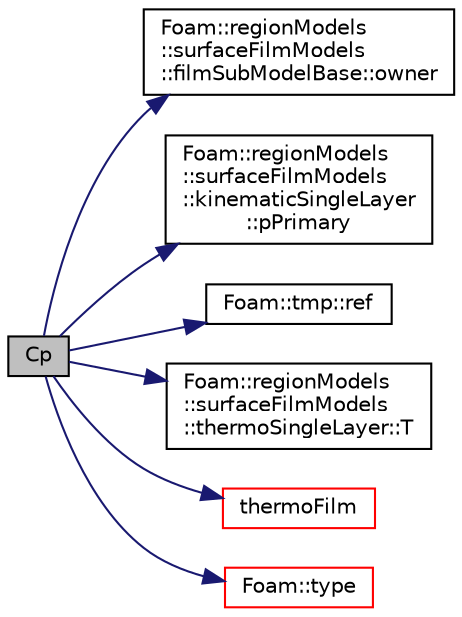 digraph "Cp"
{
  bgcolor="transparent";
  edge [fontname="Helvetica",fontsize="10",labelfontname="Helvetica",labelfontsize="10"];
  node [fontname="Helvetica",fontsize="10",shape=record];
  rankdir="LR";
  Node1262 [label="Cp",height=0.2,width=0.4,color="black", fillcolor="grey75", style="filled", fontcolor="black"];
  Node1262 -> Node1263 [color="midnightblue",fontsize="10",style="solid",fontname="Helvetica"];
  Node1263 [label="Foam::regionModels\l::surfaceFilmModels\l::filmSubModelBase::owner",height=0.2,width=0.4,color="black",URL="$a30125.html#a9002aeea87356bb78bf0dabcf1f745d8",tooltip="Return const access to the owner surface film model. "];
  Node1262 -> Node1264 [color="midnightblue",fontsize="10",style="solid",fontname="Helvetica"];
  Node1264 [label="Foam::regionModels\l::surfaceFilmModels\l::kinematicSingleLayer\l::pPrimary",height=0.2,width=0.4,color="black",URL="$a30117.html#ae516893af7107592d00c2d7dd424c799",tooltip="Pressure / [Pa]. "];
  Node1262 -> Node1265 [color="midnightblue",fontsize="10",style="solid",fontname="Helvetica"];
  Node1265 [label="Foam::tmp::ref",height=0.2,width=0.4,color="black",URL="$a27077.html#aeaf81e641282874cef07f5b808efc83b",tooltip="Return non-const reference or generate a fatal error. "];
  Node1262 -> Node1266 [color="midnightblue",fontsize="10",style="solid",fontname="Helvetica"];
  Node1266 [label="Foam::regionModels\l::surfaceFilmModels\l::thermoSingleLayer::T",height=0.2,width=0.4,color="black",URL="$a30265.html#a4cdc587a2b31f4bae995d375d3e9aeab",tooltip="Return the film mean temperature [K]. "];
  Node1262 -> Node1267 [color="midnightblue",fontsize="10",style="solid",fontname="Helvetica"];
  Node1267 [label="thermoFilm",height=0.2,width=0.4,color="red",URL="$a30141.html#a0147da7db80761ef000c09159b8d6149",tooltip="Return a reference to a thermo film. "];
  Node1262 -> Node1317 [color="midnightblue",fontsize="10",style="solid",fontname="Helvetica"];
  Node1317 [label="Foam::type",height=0.2,width=0.4,color="red",URL="$a21851.html#aec48583af672626378f501eb9fc32cd1",tooltip="Return the file type: DIRECTORY or FILE. "];
}
